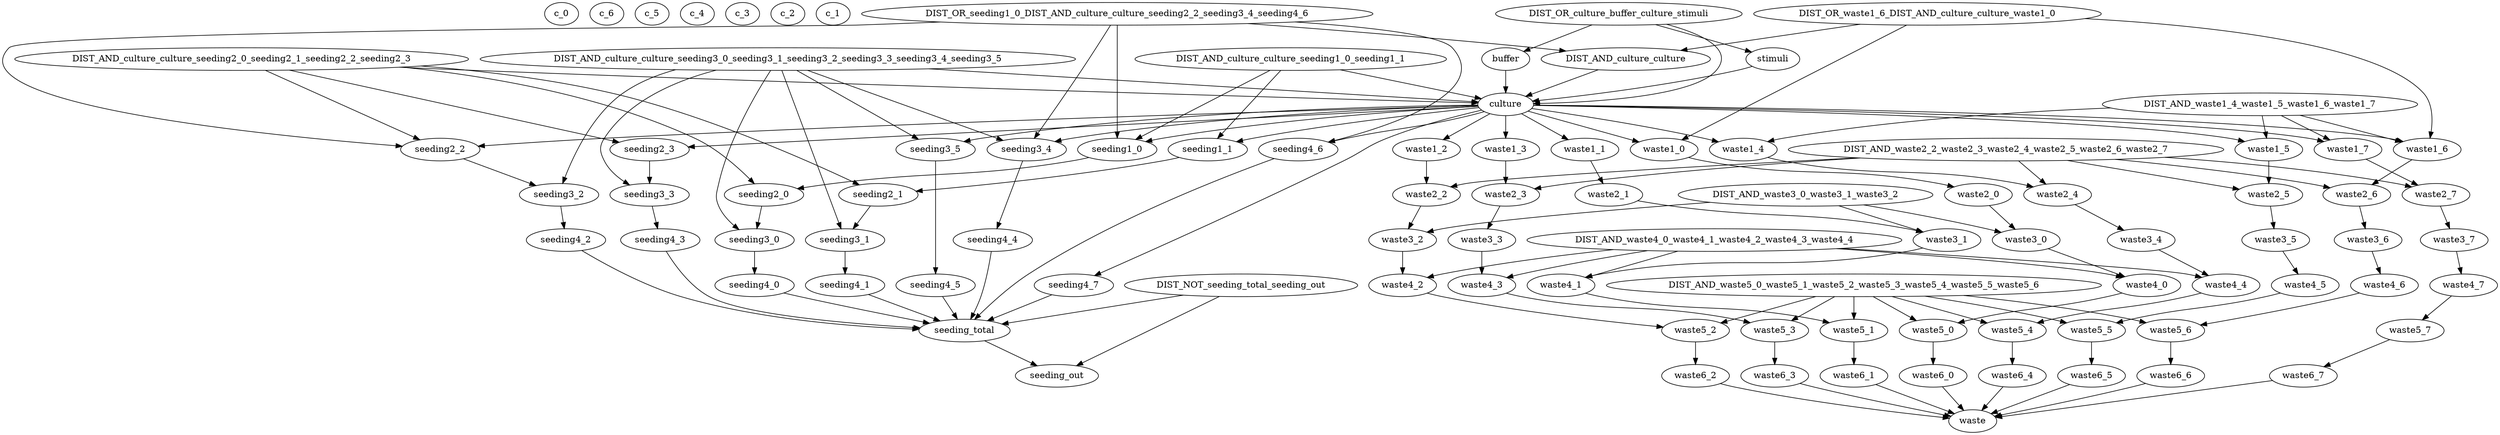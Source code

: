 strict digraph "" {
	c_0;
	c_6;
	c_5;
	c_4;
	c_3;
	c_2;
	c_1;
	buffer -> culture;
	stimuli -> culture;
	culture -> seeding1_0;
	culture -> seeding1_1;
	culture -> seeding2_2;
	culture -> seeding2_3;
	culture -> seeding3_4;
	culture -> seeding3_5;
	culture -> seeding4_6;
	culture -> seeding4_7;
	culture -> waste1_0;
	culture -> waste1_1;
	culture -> waste1_2;
	culture -> waste1_3;
	culture -> waste1_4;
	culture -> waste1_5;
	culture -> waste1_6;
	culture -> waste1_7;
	DIST_OR_culture_buffer_culture_stimuli -> buffer;
	DIST_OR_culture_buffer_culture_stimuli -> stimuli;
	DIST_OR_culture_buffer_culture_stimuli -> culture;
	seeding1_0 -> seeding2_0;
	seeding1_1 -> seeding2_1;
	seeding2_0 -> seeding3_0;
	seeding2_1 -> seeding3_1;
	seeding2_2 -> seeding3_2;
	seeding2_3 -> seeding3_3;
	seeding3_0 -> seeding4_0;
	seeding3_1 -> seeding4_1;
	seeding3_2 -> seeding4_2;
	seeding3_3 -> seeding4_3;
	seeding3_4 -> seeding4_4;
	seeding3_5 -> seeding4_5;
	seeding4_0 -> seeding_total;
	seeding4_1 -> seeding_total;
	seeding4_2 -> seeding_total;
	seeding4_3 -> seeding_total;
	seeding4_4 -> seeding_total;
	seeding4_5 -> seeding_total;
	seeding4_6 -> seeding_total;
	seeding4_7 -> seeding_total;
	DIST_AND_culture_culture -> culture;
	DIST_AND_culture_culture_seeding1_0_seeding1_1 -> culture;
	DIST_AND_culture_culture_seeding1_0_seeding1_1 -> seeding1_0;
	DIST_AND_culture_culture_seeding1_0_seeding1_1 -> seeding1_1;
	DIST_AND_culture_culture_seeding2_0_seeding2_1_seeding2_2_seeding2_3 -> culture;
	DIST_AND_culture_culture_seeding2_0_seeding2_1_seeding2_2_seeding2_3 -> seeding2_0;
	DIST_AND_culture_culture_seeding2_0_seeding2_1_seeding2_2_seeding2_3 -> seeding2_1;
	DIST_AND_culture_culture_seeding2_0_seeding2_1_seeding2_2_seeding2_3 -> seeding2_2;
	DIST_AND_culture_culture_seeding2_0_seeding2_1_seeding2_2_seeding2_3 -> seeding2_3;
	DIST_AND_culture_culture_seeding3_0_seeding3_1_seeding3_2_seeding3_3_seeding3_4_seeding3_5 -> culture;
	DIST_AND_culture_culture_seeding3_0_seeding3_1_seeding3_2_seeding3_3_seeding3_4_seeding3_5 -> seeding3_0;
	DIST_AND_culture_culture_seeding3_0_seeding3_1_seeding3_2_seeding3_3_seeding3_4_seeding3_5 -> seeding3_1;
	DIST_AND_culture_culture_seeding3_0_seeding3_1_seeding3_2_seeding3_3_seeding3_4_seeding3_5 -> seeding3_2;
	DIST_AND_culture_culture_seeding3_0_seeding3_1_seeding3_2_seeding3_3_seeding3_4_seeding3_5 -> seeding3_3;
	DIST_AND_culture_culture_seeding3_0_seeding3_1_seeding3_2_seeding3_3_seeding3_4_seeding3_5 -> seeding3_4;
	DIST_AND_culture_culture_seeding3_0_seeding3_1_seeding3_2_seeding3_3_seeding3_4_seeding3_5 -> seeding3_5;
	DIST_OR_seeding1_0_DIST_AND_culture_culture_seeding2_2_seeding3_4_seeding4_6 -> seeding1_0;
	DIST_OR_seeding1_0_DIST_AND_culture_culture_seeding2_2_seeding3_4_seeding4_6 -> seeding2_2;
	DIST_OR_seeding1_0_DIST_AND_culture_culture_seeding2_2_seeding3_4_seeding4_6 -> seeding3_4;
	DIST_OR_seeding1_0_DIST_AND_culture_culture_seeding2_2_seeding3_4_seeding4_6 -> seeding4_6;
	DIST_OR_seeding1_0_DIST_AND_culture_culture_seeding2_2_seeding3_4_seeding4_6 -> DIST_AND_culture_culture;
	seeding_total -> seeding_out;
	DIST_NOT_seeding_total_seeding_out -> seeding_out;
	DIST_NOT_seeding_total_seeding_out -> seeding_total;
	waste1_0 -> waste2_0;
	waste1_1 -> waste2_1;
	waste1_2 -> waste2_2;
	waste1_3 -> waste2_3;
	waste1_4 -> waste2_4;
	waste1_5 -> waste2_5;
	waste1_6 -> waste2_6;
	waste1_7 -> waste2_7;
	waste2_0 -> waste3_0;
	waste2_1 -> waste3_1;
	waste2_2 -> waste3_2;
	waste2_3 -> waste3_3;
	waste2_4 -> waste3_4;
	waste2_5 -> waste3_5;
	waste2_6 -> waste3_6;
	waste2_7 -> waste3_7;
	waste3_0 -> waste4_0;
	waste3_1 -> waste4_1;
	waste3_2 -> waste4_2;
	waste3_3 -> waste4_3;
	waste3_4 -> waste4_4;
	waste3_5 -> waste4_5;
	waste3_6 -> waste4_6;
	waste3_7 -> waste4_7;
	waste4_0 -> waste5_0;
	waste4_1 -> waste5_1;
	waste4_2 -> waste5_2;
	waste4_3 -> waste5_3;
	waste4_4 -> waste5_4;
	waste4_5 -> waste5_5;
	waste4_6 -> waste5_6;
	waste4_7 -> waste5_7;
	waste5_0 -> waste6_0;
	waste5_1 -> waste6_1;
	waste5_2 -> waste6_2;
	waste5_3 -> waste6_3;
	waste5_4 -> waste6_4;
	waste5_5 -> waste6_5;
	waste5_6 -> waste6_6;
	waste5_7 -> waste6_7;
	waste6_0 -> waste;
	waste6_1 -> waste;
	waste6_2 -> waste;
	waste6_3 -> waste;
	waste6_4 -> waste;
	waste6_5 -> waste;
	waste6_6 -> waste;
	waste6_7 -> waste;
	DIST_OR_waste1_6_DIST_AND_culture_culture_waste1_0 -> DIST_AND_culture_culture;
	DIST_OR_waste1_6_DIST_AND_culture_culture_waste1_0 -> waste1_0;
	DIST_OR_waste1_6_DIST_AND_culture_culture_waste1_0 -> waste1_6;
	DIST_AND_waste1_4_waste1_5_waste1_6_waste1_7 -> waste1_4;
	DIST_AND_waste1_4_waste1_5_waste1_6_waste1_7 -> waste1_5;
	DIST_AND_waste1_4_waste1_5_waste1_6_waste1_7 -> waste1_6;
	DIST_AND_waste1_4_waste1_5_waste1_6_waste1_7 -> waste1_7;
	DIST_AND_waste2_2_waste2_3_waste2_4_waste2_5_waste2_6_waste2_7 -> waste2_2;
	DIST_AND_waste2_2_waste2_3_waste2_4_waste2_5_waste2_6_waste2_7 -> waste2_3;
	DIST_AND_waste2_2_waste2_3_waste2_4_waste2_5_waste2_6_waste2_7 -> waste2_4;
	DIST_AND_waste2_2_waste2_3_waste2_4_waste2_5_waste2_6_waste2_7 -> waste2_5;
	DIST_AND_waste2_2_waste2_3_waste2_4_waste2_5_waste2_6_waste2_7 -> waste2_6;
	DIST_AND_waste2_2_waste2_3_waste2_4_waste2_5_waste2_6_waste2_7 -> waste2_7;
	DIST_AND_waste3_0_waste3_1_waste3_2 -> waste3_0;
	DIST_AND_waste3_0_waste3_1_waste3_2 -> waste3_1;
	DIST_AND_waste3_0_waste3_1_waste3_2 -> waste3_2;
	DIST_AND_waste4_0_waste4_1_waste4_2_waste4_3_waste4_4 -> waste4_0;
	DIST_AND_waste4_0_waste4_1_waste4_2_waste4_3_waste4_4 -> waste4_1;
	DIST_AND_waste4_0_waste4_1_waste4_2_waste4_3_waste4_4 -> waste4_2;
	DIST_AND_waste4_0_waste4_1_waste4_2_waste4_3_waste4_4 -> waste4_3;
	DIST_AND_waste4_0_waste4_1_waste4_2_waste4_3_waste4_4 -> waste4_4;
	DIST_AND_waste5_0_waste5_1_waste5_2_waste5_3_waste5_4_waste5_5_waste5_6 -> waste5_0;
	DIST_AND_waste5_0_waste5_1_waste5_2_waste5_3_waste5_4_waste5_5_waste5_6 -> waste5_1;
	DIST_AND_waste5_0_waste5_1_waste5_2_waste5_3_waste5_4_waste5_5_waste5_6 -> waste5_2;
	DIST_AND_waste5_0_waste5_1_waste5_2_waste5_3_waste5_4_waste5_5_waste5_6 -> waste5_3;
	DIST_AND_waste5_0_waste5_1_waste5_2_waste5_3_waste5_4_waste5_5_waste5_6 -> waste5_4;
	DIST_AND_waste5_0_waste5_1_waste5_2_waste5_3_waste5_4_waste5_5_waste5_6 -> waste5_5;
	DIST_AND_waste5_0_waste5_1_waste5_2_waste5_3_waste5_4_waste5_5_waste5_6 -> waste5_6;
}

